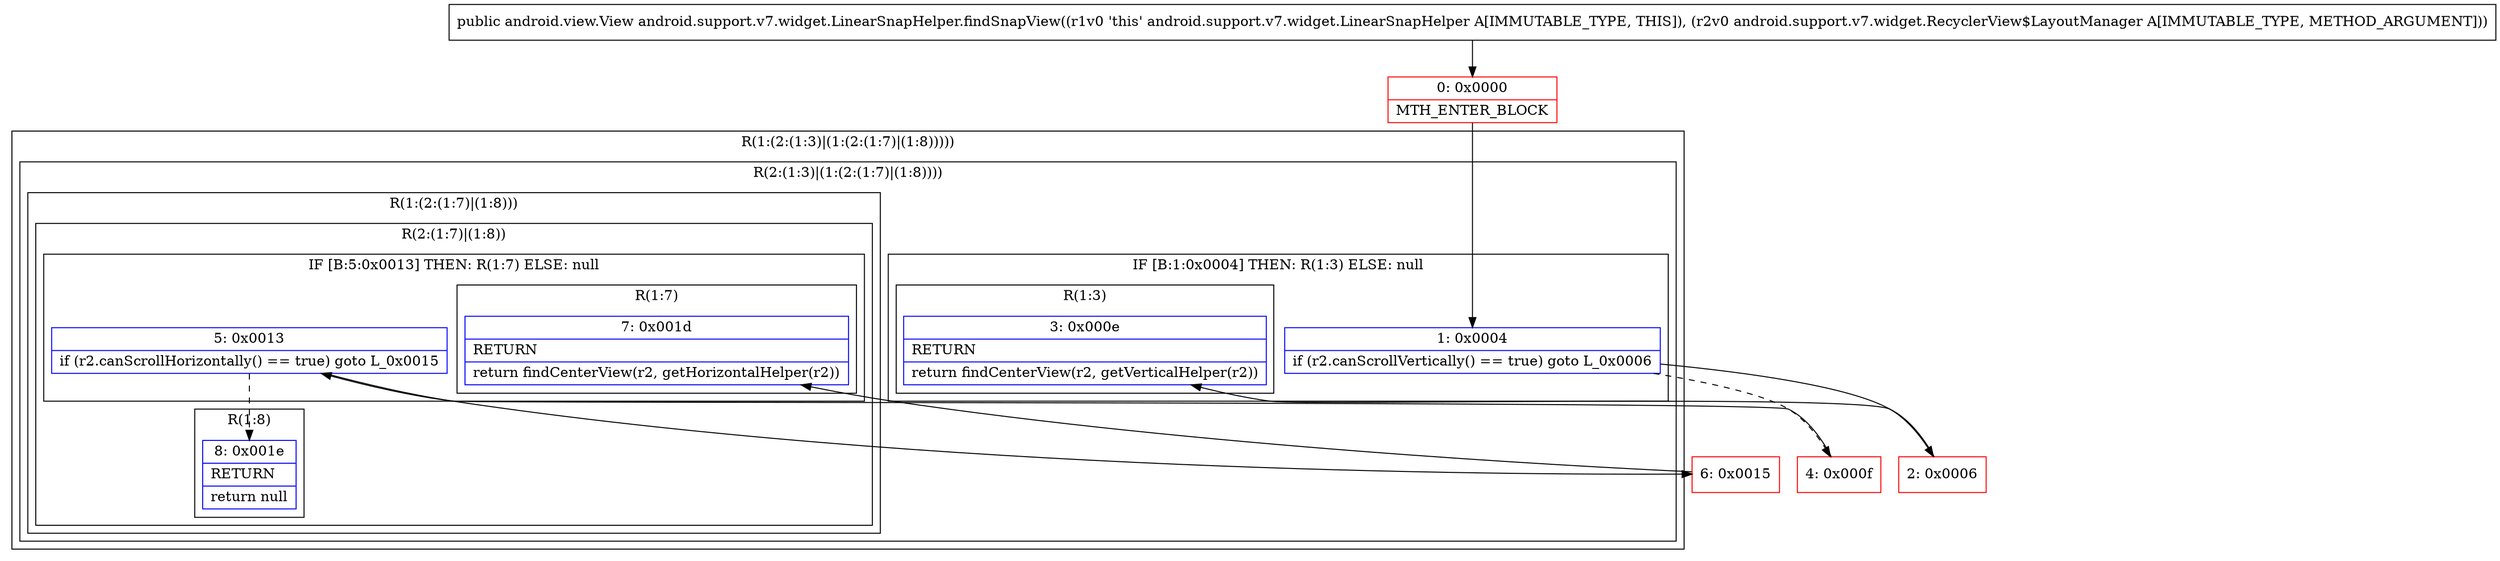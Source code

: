digraph "CFG forandroid.support.v7.widget.LinearSnapHelper.findSnapView(Landroid\/support\/v7\/widget\/RecyclerView$LayoutManager;)Landroid\/view\/View;" {
subgraph cluster_Region_98806947 {
label = "R(1:(2:(1:3)|(1:(2:(1:7)|(1:8)))))";
node [shape=record,color=blue];
subgraph cluster_Region_1091649573 {
label = "R(2:(1:3)|(1:(2:(1:7)|(1:8))))";
node [shape=record,color=blue];
subgraph cluster_IfRegion_985124216 {
label = "IF [B:1:0x0004] THEN: R(1:3) ELSE: null";
node [shape=record,color=blue];
Node_1 [shape=record,label="{1\:\ 0x0004|if (r2.canScrollVertically() == true) goto L_0x0006\l}"];
subgraph cluster_Region_1103888029 {
label = "R(1:3)";
node [shape=record,color=blue];
Node_3 [shape=record,label="{3\:\ 0x000e|RETURN\l|return findCenterView(r2, getVerticalHelper(r2))\l}"];
}
}
subgraph cluster_Region_1498793139 {
label = "R(1:(2:(1:7)|(1:8)))";
node [shape=record,color=blue];
subgraph cluster_Region_302954452 {
label = "R(2:(1:7)|(1:8))";
node [shape=record,color=blue];
subgraph cluster_IfRegion_383149280 {
label = "IF [B:5:0x0013] THEN: R(1:7) ELSE: null";
node [shape=record,color=blue];
Node_5 [shape=record,label="{5\:\ 0x0013|if (r2.canScrollHorizontally() == true) goto L_0x0015\l}"];
subgraph cluster_Region_150425521 {
label = "R(1:7)";
node [shape=record,color=blue];
Node_7 [shape=record,label="{7\:\ 0x001d|RETURN\l|return findCenterView(r2, getHorizontalHelper(r2))\l}"];
}
}
subgraph cluster_Region_2138071616 {
label = "R(1:8)";
node [shape=record,color=blue];
Node_8 [shape=record,label="{8\:\ 0x001e|RETURN\l|return null\l}"];
}
}
}
}
}
Node_0 [shape=record,color=red,label="{0\:\ 0x0000|MTH_ENTER_BLOCK\l}"];
Node_2 [shape=record,color=red,label="{2\:\ 0x0006}"];
Node_4 [shape=record,color=red,label="{4\:\ 0x000f}"];
Node_6 [shape=record,color=red,label="{6\:\ 0x0015}"];
MethodNode[shape=record,label="{public android.view.View android.support.v7.widget.LinearSnapHelper.findSnapView((r1v0 'this' android.support.v7.widget.LinearSnapHelper A[IMMUTABLE_TYPE, THIS]), (r2v0 android.support.v7.widget.RecyclerView$LayoutManager A[IMMUTABLE_TYPE, METHOD_ARGUMENT])) }"];
MethodNode -> Node_0;
Node_1 -> Node_2;
Node_1 -> Node_4[style=dashed];
Node_5 -> Node_6;
Node_5 -> Node_8[style=dashed];
Node_0 -> Node_1;
Node_2 -> Node_3;
Node_4 -> Node_5;
Node_6 -> Node_7;
}

